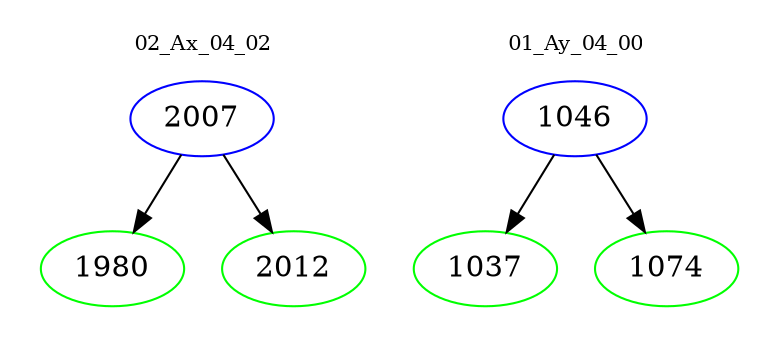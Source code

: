 digraph{
subgraph cluster_0 {
color = white
label = "02_Ax_04_02";
fontsize=10;
T0_2007 [label="2007", color="blue"]
T0_2007 -> T0_1980 [color="black"]
T0_1980 [label="1980", color="green"]
T0_2007 -> T0_2012 [color="black"]
T0_2012 [label="2012", color="green"]
}
subgraph cluster_1 {
color = white
label = "01_Ay_04_00";
fontsize=10;
T1_1046 [label="1046", color="blue"]
T1_1046 -> T1_1037 [color="black"]
T1_1037 [label="1037", color="green"]
T1_1046 -> T1_1074 [color="black"]
T1_1074 [label="1074", color="green"]
}
}
